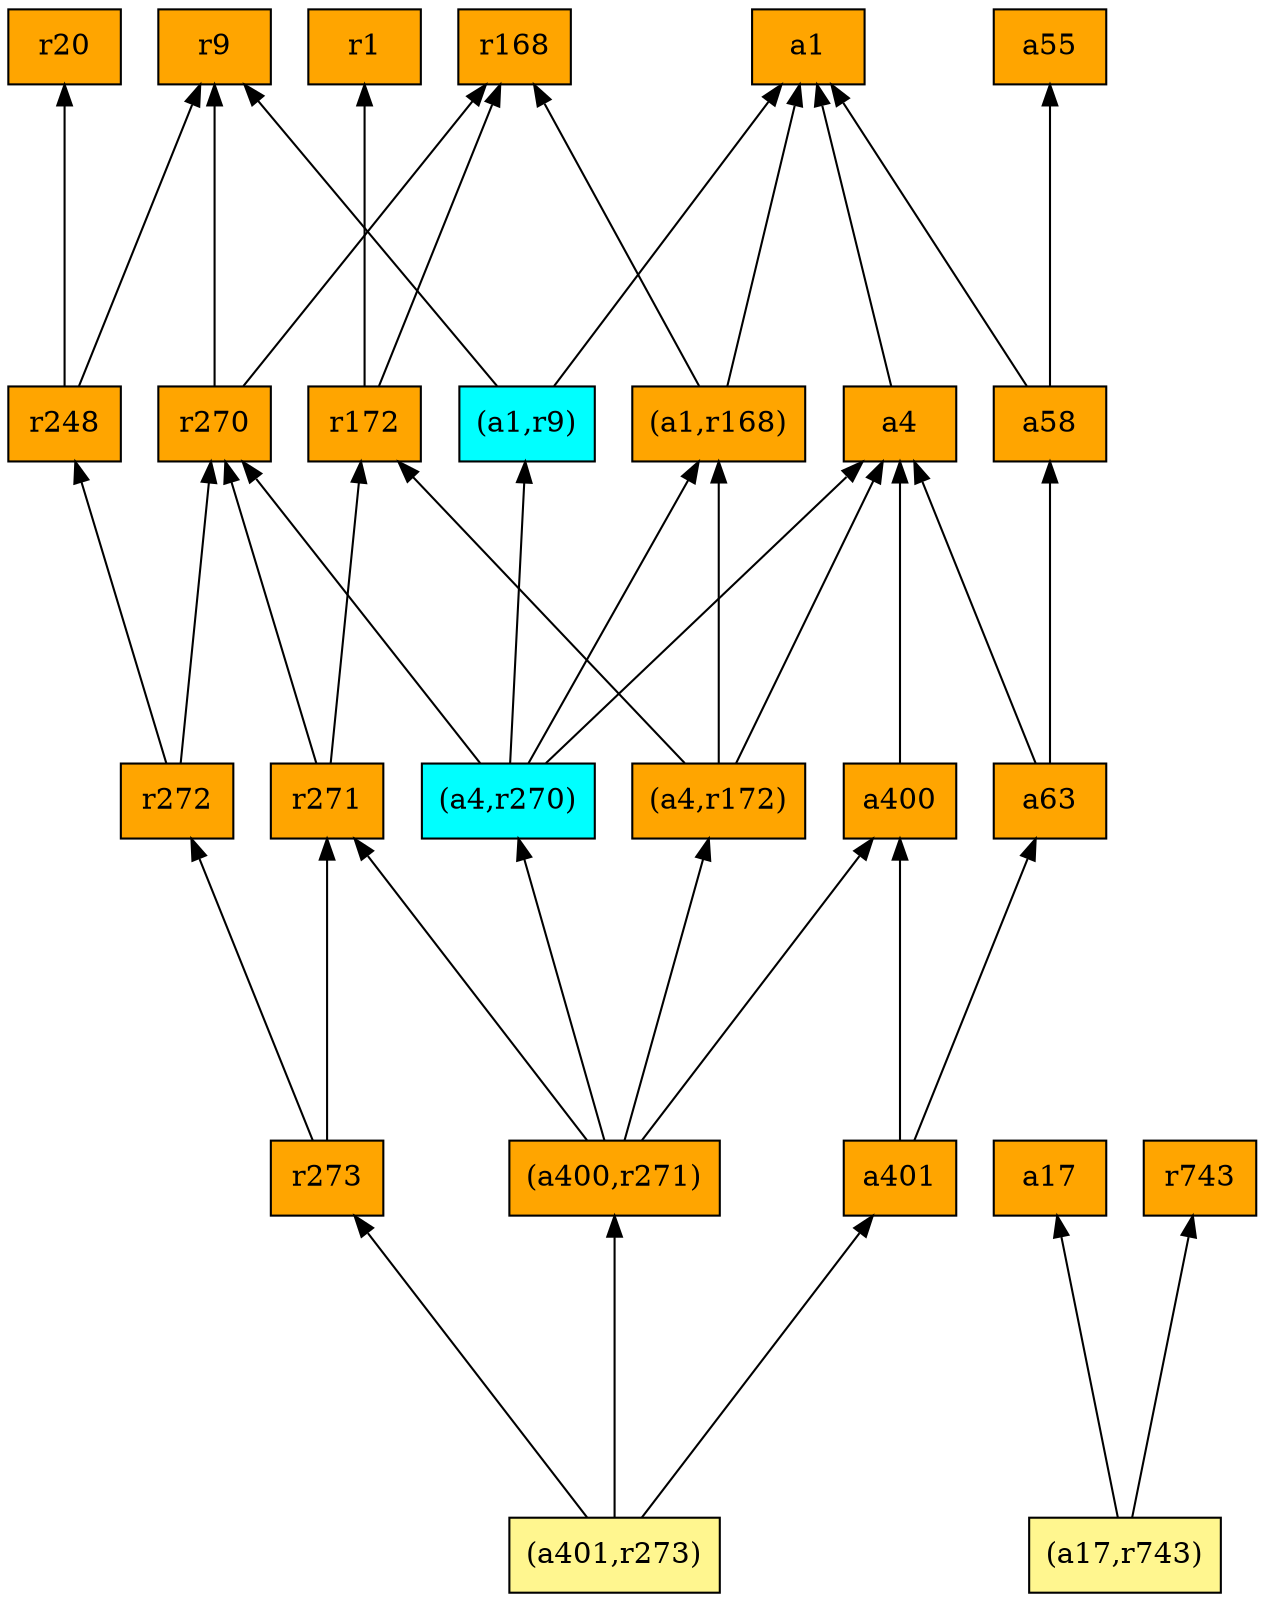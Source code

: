 digraph G {
rankdir=BT;ranksep="2.0";
"(a1,r9)" [shape=record,fillcolor=cyan,style=filled,label="{(a1,r9)}"];
"r272" [shape=record,fillcolor=orange,style=filled,label="{r272}"];
"r271" [shape=record,fillcolor=orange,style=filled,label="{r271}"];
"a58" [shape=record,fillcolor=orange,style=filled,label="{a58}"];
"a63" [shape=record,fillcolor=orange,style=filled,label="{a63}"];
"(a1,r168)" [shape=record,fillcolor=orange,style=filled,label="{(a1,r168)}"];
"a17" [shape=record,fillcolor=orange,style=filled,label="{a17}"];
"(a4,r172)" [shape=record,fillcolor=orange,style=filled,label="{(a4,r172)}"];
"(a401,r273)" [shape=record,fillcolor=khaki1,style=filled,label="{(a401,r273)}"];
"r9" [shape=record,fillcolor=orange,style=filled,label="{r9}"];
"a401" [shape=record,fillcolor=orange,style=filled,label="{a401}"];
"(a17,r743)" [shape=record,fillcolor=khaki1,style=filled,label="{(a17,r743)}"];
"a400" [shape=record,fillcolor=orange,style=filled,label="{a400}"];
"r270" [shape=record,fillcolor=orange,style=filled,label="{r270}"];
"a1" [shape=record,fillcolor=orange,style=filled,label="{a1}"];
"r172" [shape=record,fillcolor=orange,style=filled,label="{r172}"];
"r248" [shape=record,fillcolor=orange,style=filled,label="{r248}"];
"a4" [shape=record,fillcolor=orange,style=filled,label="{a4}"];
"a55" [shape=record,fillcolor=orange,style=filled,label="{a55}"];
"r20" [shape=record,fillcolor=orange,style=filled,label="{r20}"];
"r743" [shape=record,fillcolor=orange,style=filled,label="{r743}"];
"r1" [shape=record,fillcolor=orange,style=filled,label="{r1}"];
"(a400,r271)" [shape=record,fillcolor=orange,style=filled,label="{(a400,r271)}"];
"r273" [shape=record,fillcolor=orange,style=filled,label="{r273}"];
"(a4,r270)" [shape=record,fillcolor=cyan,style=filled,label="{(a4,r270)}"];
"r168" [shape=record,fillcolor=orange,style=filled,label="{r168}"];
"(a1,r9)" -> "r9"
"(a1,r9)" -> "a1"
"r272" -> "r270"
"r272" -> "r248"
"r271" -> "r270"
"r271" -> "r172"
"a58" -> "a1"
"a58" -> "a55"
"a63" -> "a58"
"a63" -> "a4"
"(a1,r168)" -> "a1"
"(a1,r168)" -> "r168"
"(a4,r172)" -> "a4"
"(a4,r172)" -> "(a1,r168)"
"(a4,r172)" -> "r172"
"(a401,r273)" -> "(a400,r271)"
"(a401,r273)" -> "r273"
"(a401,r273)" -> "a401"
"a401" -> "a63"
"a401" -> "a400"
"(a17,r743)" -> "r743"
"(a17,r743)" -> "a17"
"a400" -> "a4"
"r270" -> "r9"
"r270" -> "r168"
"r172" -> "r1"
"r172" -> "r168"
"r248" -> "r9"
"r248" -> "r20"
"a4" -> "a1"
"(a400,r271)" -> "r271"
"(a400,r271)" -> "(a4,r172)"
"(a400,r271)" -> "(a4,r270)"
"(a400,r271)" -> "a400"
"r273" -> "r272"
"r273" -> "r271"
"(a4,r270)" -> "(a1,r9)"
"(a4,r270)" -> "r270"
"(a4,r270)" -> "a4"
"(a4,r270)" -> "(a1,r168)"
}